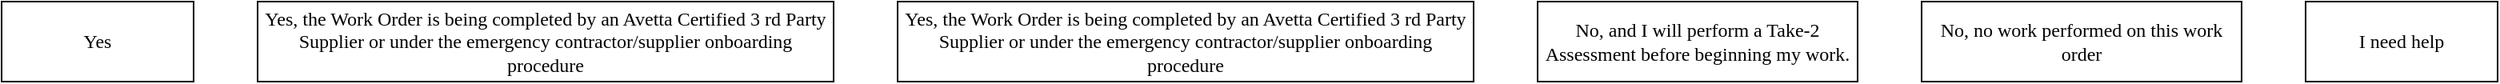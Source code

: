 <mxfile version="21.1.2" type="device">
  <diagram name="Page-1" id="52a04d89-c75d-2922-d76d-85b35f80e030">
    <mxGraphModel dx="3678" dy="1505" grid="1" gridSize="10" guides="1" tooltips="1" connect="1" arrows="1" fold="1" page="1" pageScale="1" pageWidth="1100" pageHeight="850" background="none" math="0" shadow="0">
      <root>
        <mxCell id="0" />
        <mxCell id="1" parent="0" />
        <mxCell id="17472293e6e8944d-30" value="Yes" style="whiteSpace=wrap;html=1;rounded=0;shadow=0;comic=0;labelBackgroundColor=none;strokeWidth=1;fontFamily=Verdana;fontSize=12;align=center;" parent="1" vertex="1">
          <mxGeometry x="-740" y="70" width="120" height="50" as="geometry" />
        </mxCell>
        <mxCell id="TIkJp2y1y1sTe_ebrqLJ-1" value="Yes, the Work Order is being completed by an Avetta Certified 3 rd Party Supplier or under the emergency contractor/supplier onboarding procedure" style="whiteSpace=wrap;html=1;rounded=0;shadow=0;comic=0;labelBackgroundColor=none;strokeWidth=1;fontFamily=Verdana;fontSize=12;align=center;" vertex="1" parent="1">
          <mxGeometry x="-580" y="70" width="360" height="50" as="geometry" />
        </mxCell>
        <mxCell id="TIkJp2y1y1sTe_ebrqLJ-3" value="Yes, the Work Order is being completed by an Avetta Certified 3 rd Party Supplier or under the emergency contractor/supplier onboarding procedure" style="whiteSpace=wrap;html=1;rounded=0;shadow=0;comic=0;labelBackgroundColor=none;strokeWidth=1;fontFamily=Verdana;fontSize=12;align=center;" vertex="1" parent="1">
          <mxGeometry x="-180" y="70" width="360" height="50" as="geometry" />
        </mxCell>
        <mxCell id="TIkJp2y1y1sTe_ebrqLJ-4" value="No, and I will perform a Take-2 Assessment before beginning my work." style="whiteSpace=wrap;html=1;rounded=0;shadow=0;comic=0;labelBackgroundColor=none;strokeWidth=1;fontFamily=Verdana;fontSize=12;align=center;" vertex="1" parent="1">
          <mxGeometry x="220" y="70" width="200" height="50" as="geometry" />
        </mxCell>
        <mxCell id="TIkJp2y1y1sTe_ebrqLJ-5" value="No, no work performed on this work order" style="whiteSpace=wrap;html=1;rounded=0;shadow=0;comic=0;labelBackgroundColor=none;strokeWidth=1;fontFamily=Verdana;fontSize=12;align=center;" vertex="1" parent="1">
          <mxGeometry x="460" y="70" width="200" height="50" as="geometry" />
        </mxCell>
        <mxCell id="TIkJp2y1y1sTe_ebrqLJ-6" value="I need help" style="whiteSpace=wrap;html=1;rounded=0;shadow=0;comic=0;labelBackgroundColor=none;strokeWidth=1;fontFamily=Verdana;fontSize=12;align=center;" vertex="1" parent="1">
          <mxGeometry x="700" y="70" width="120" height="50" as="geometry" />
        </mxCell>
      </root>
    </mxGraphModel>
  </diagram>
</mxfile>
